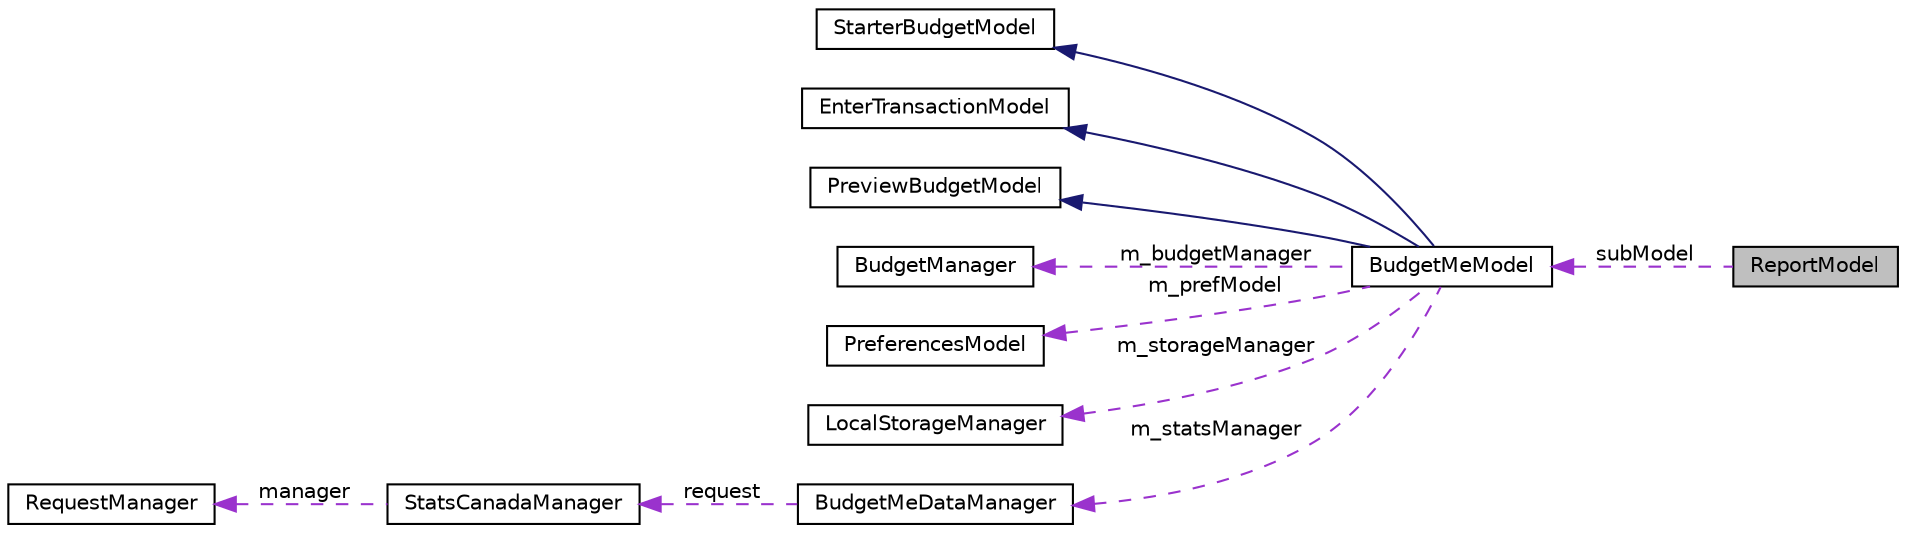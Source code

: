 digraph "ReportModel"
{
 // LATEX_PDF_SIZE
  edge [fontname="Helvetica",fontsize="10",labelfontname="Helvetica",labelfontsize="10"];
  node [fontname="Helvetica",fontsize="10",shape=record];
  rankdir="LR";
  Node1 [label="ReportModel",height=0.2,width=0.4,color="black", fillcolor="grey75", style="filled", fontcolor="black",tooltip=" "];
  Node2 -> Node1 [dir="back",color="darkorchid3",fontsize="10",style="dashed",label=" subModel" ];
  Node2 [label="BudgetMeModel",height=0.2,width=0.4,color="black", fillcolor="white", style="filled",URL="$classBudgetMeModel.html",tooltip=" "];
  Node3 -> Node2 [dir="back",color="midnightblue",fontsize="10",style="solid"];
  Node3 [label="StarterBudgetModel",height=0.2,width=0.4,color="black", fillcolor="white", style="filled",URL="$classStarterBudgetModel.html",tooltip=" "];
  Node4 -> Node2 [dir="back",color="midnightblue",fontsize="10",style="solid"];
  Node4 [label="EnterTransactionModel",height=0.2,width=0.4,color="black", fillcolor="white", style="filled",URL="$classEnterTransactionModel.html",tooltip=" "];
  Node5 -> Node2 [dir="back",color="midnightblue",fontsize="10",style="solid"];
  Node5 [label="PreviewBudgetModel",height=0.2,width=0.4,color="black", fillcolor="white", style="filled",URL="$classPreviewBudgetModel.html",tooltip=" "];
  Node6 -> Node2 [dir="back",color="darkorchid3",fontsize="10",style="dashed",label=" m_budgetManager" ];
  Node6 [label="BudgetManager",height=0.2,width=0.4,color="black", fillcolor="white", style="filled",URL="$classBudgetManager.html",tooltip="BudgetMe Algorithms."];
  Node7 -> Node2 [dir="back",color="darkorchid3",fontsize="10",style="dashed",label=" m_prefModel" ];
  Node7 [label="PreferencesModel",height=0.2,width=0.4,color="black", fillcolor="white", style="filled",URL="$classPreferencesModel.html",tooltip=" "];
  Node8 -> Node2 [dir="back",color="darkorchid3",fontsize="10",style="dashed",label=" m_storageManager" ];
  Node8 [label="LocalStorageManager",height=0.2,width=0.4,color="black", fillcolor="white", style="filled",URL="$classLocalStorageManager.html",tooltip="Interface for database models."];
  Node9 -> Node2 [dir="back",color="darkorchid3",fontsize="10",style="dashed",label=" m_statsManager" ];
  Node9 [label="BudgetMeDataManager",height=0.2,width=0.4,color="black", fillcolor="white", style="filled",URL="$classBudgetMeDataManager.html",tooltip="An object that will retrieve data specifically for BudgetMe."];
  Node10 -> Node9 [dir="back",color="darkorchid3",fontsize="10",style="dashed",label=" request" ];
  Node10 [label="StatsCanadaManager",height=0.2,width=0.4,color="black", fillcolor="white", style="filled",URL="$classStatsCanadaManager.html",tooltip="An object that will retrieve data from Statisitcs Canada."];
  Node11 -> Node10 [dir="back",color="darkorchid3",fontsize="10",style="dashed",label=" manager" ];
  Node11 [label="RequestManager",height=0.2,width=0.4,color="black", fillcolor="white", style="filled",URL="$classRequestManager.html",tooltip="Makes a request to an API."];
}
